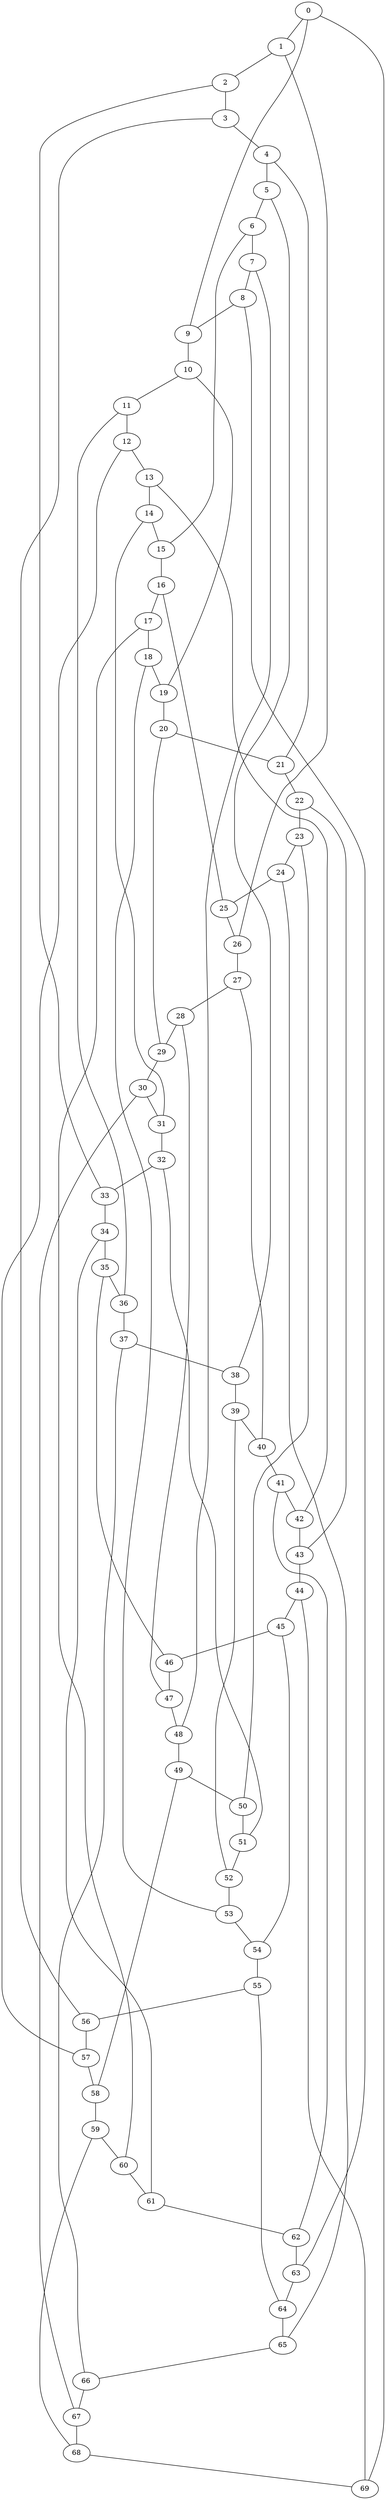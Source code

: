 graph g {0;1;2;3;4;5;6;7;8;9;10;11;12;13;14;15;16;17;18;19;20;21;22;23;24;25;26;27;28;29;30;31;32;33;34;35;36;37;38;39;40;41;42;43;44;45;46;47;48;49;50;51;52;53;54;55;56;57;58;59;60;61;62;63;64;65;66;67;68;69;0 -- 1;0 -- 9;0 -- 69;1 -- 2;1 -- 26;2 -- 3;2 -- 33;3 -- 4;3 -- 56;4 -- 5;4 -- 21;5 -- 6;5 -- 38;6 -- 7;6 -- 15;7 -- 8;7 -- 48;8 -- 9;8 -- 63;9 -- 10;10 -- 11;10 -- 19;11 -- 12;11 -- 36;12 -- 13;12 -- 57;13 -- 14;13 -- 42;14 -- 15;14 -- 31;15 -- 16;16 -- 17;16 -- 25;17 -- 18;17 -- 60;18 -- 19;18 -- 53;19 -- 20;20 -- 21;20 -- 29;21 -- 22;22 -- 23;22 -- 43;23 -- 24;23 -- 50;24 -- 25;24 -- 65;25 -- 26;26 -- 27;27 -- 28;27 -- 40;28 -- 29;28 -- 47;29 -- 30;30 -- 31;30 -- 67;31 -- 32;32 -- 33;32 -- 51;33 -- 34;34 -- 35;34 -- 61;35 -- 36;35 -- 46;36 -- 37;37 -- 38;37 -- 66;38 -- 39;39 -- 40;39 -- 52;40 -- 41;41 -- 42;41 -- 62;42 -- 43;43 -- 44;44 -- 45;44 -- 69;45 -- 46;45 -- 54;46 -- 47;47 -- 48;48 -- 49;49 -- 50;49 -- 58;50 -- 51;51 -- 52;52 -- 53;53 -- 54;54 -- 55;55 -- 56;55 -- 64;56 -- 57;57 -- 58;58 -- 59;59 -- 60;59 -- 68;60 -- 61;61 -- 62;62 -- 63;63 -- 64;64 -- 65;65 -- 66;66 -- 67;67 -- 68;68 -- 69;}